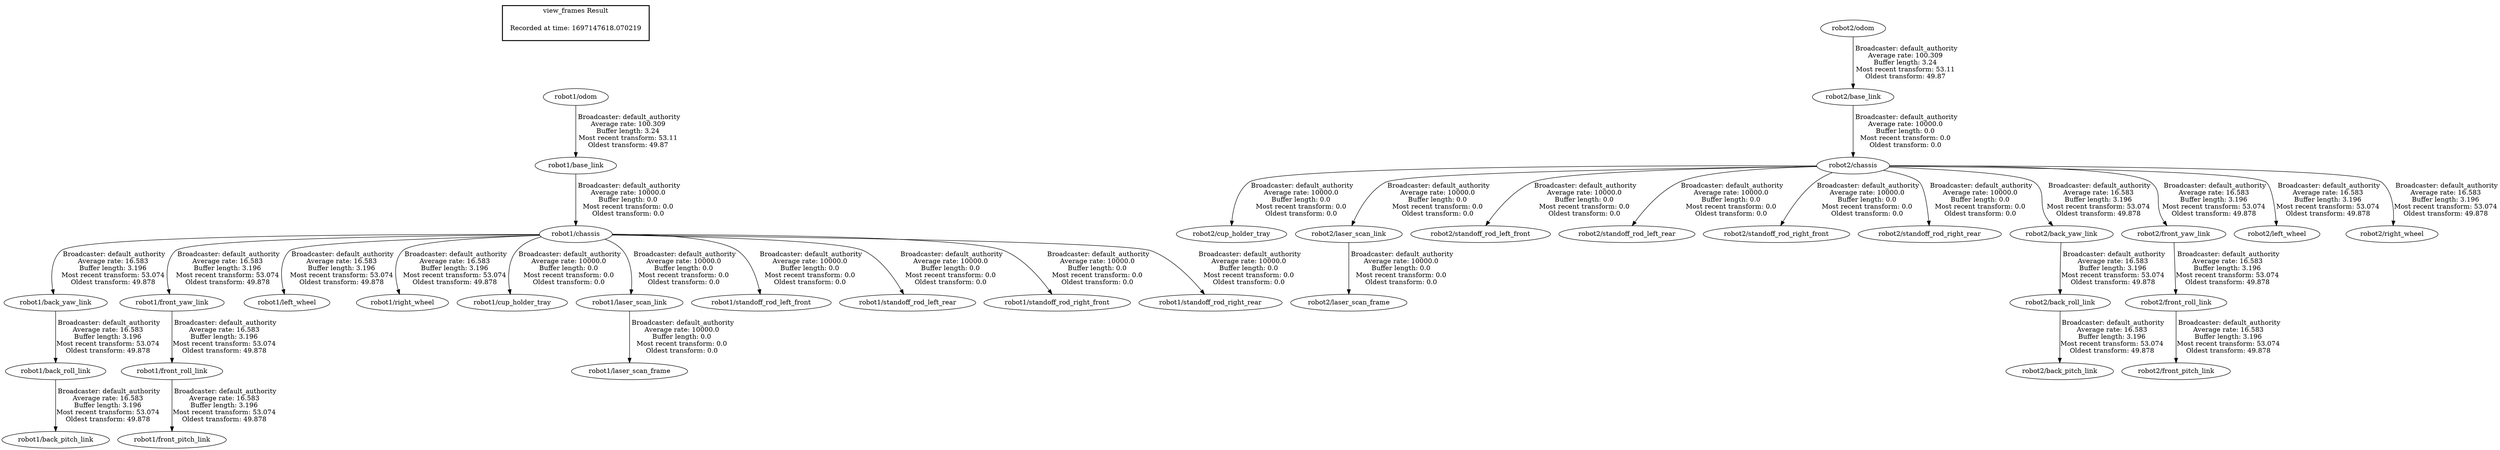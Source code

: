 digraph G {
"robot1/back_roll_link" -> "robot1/back_pitch_link"[label=" Broadcaster: default_authority\nAverage rate: 16.583\nBuffer length: 3.196\nMost recent transform: 53.074\nOldest transform: 49.878\n"];
"robot1/back_yaw_link" -> "robot1/back_roll_link"[label=" Broadcaster: default_authority\nAverage rate: 16.583\nBuffer length: 3.196\nMost recent transform: 53.074\nOldest transform: 49.878\n"];
"robot1/chassis" -> "robot1/back_yaw_link"[label=" Broadcaster: default_authority\nAverage rate: 16.583\nBuffer length: 3.196\nMost recent transform: 53.074\nOldest transform: 49.878\n"];
"robot1/base_link" -> "robot1/chassis"[label=" Broadcaster: default_authority\nAverage rate: 10000.0\nBuffer length: 0.0\nMost recent transform: 0.0\nOldest transform: 0.0\n"];
"robot1/front_roll_link" -> "robot1/front_pitch_link"[label=" Broadcaster: default_authority\nAverage rate: 16.583\nBuffer length: 3.196\nMost recent transform: 53.074\nOldest transform: 49.878\n"];
"robot1/front_yaw_link" -> "robot1/front_roll_link"[label=" Broadcaster: default_authority\nAverage rate: 16.583\nBuffer length: 3.196\nMost recent transform: 53.074\nOldest transform: 49.878\n"];
"robot1/chassis" -> "robot1/front_yaw_link"[label=" Broadcaster: default_authority\nAverage rate: 16.583\nBuffer length: 3.196\nMost recent transform: 53.074\nOldest transform: 49.878\n"];
"robot1/chassis" -> "robot1/left_wheel"[label=" Broadcaster: default_authority\nAverage rate: 16.583\nBuffer length: 3.196\nMost recent transform: 53.074\nOldest transform: 49.878\n"];
"robot1/chassis" -> "robot1/right_wheel"[label=" Broadcaster: default_authority\nAverage rate: 16.583\nBuffer length: 3.196\nMost recent transform: 53.074\nOldest transform: 49.878\n"];
"robot2/base_link" -> "robot2/chassis"[label=" Broadcaster: default_authority\nAverage rate: 10000.0\nBuffer length: 0.0\nMost recent transform: 0.0\nOldest transform: 0.0\n"];
"robot2/odom" -> "robot2/base_link"[label=" Broadcaster: default_authority\nAverage rate: 100.309\nBuffer length: 3.24\nMost recent transform: 53.11\nOldest transform: 49.87\n"];
"robot2/chassis" -> "robot2/cup_holder_tray"[label=" Broadcaster: default_authority\nAverage rate: 10000.0\nBuffer length: 0.0\nMost recent transform: 0.0\nOldest transform: 0.0\n"];
"robot2/laser_scan_link" -> "robot2/laser_scan_frame"[label=" Broadcaster: default_authority\nAverage rate: 10000.0\nBuffer length: 0.0\nMost recent transform: 0.0\nOldest transform: 0.0\n"];
"robot2/chassis" -> "robot2/laser_scan_link"[label=" Broadcaster: default_authority\nAverage rate: 10000.0\nBuffer length: 0.0\nMost recent transform: 0.0\nOldest transform: 0.0\n"];
"robot2/chassis" -> "robot2/standoff_rod_left_front"[label=" Broadcaster: default_authority\nAverage rate: 10000.0\nBuffer length: 0.0\nMost recent transform: 0.0\nOldest transform: 0.0\n"];
"robot2/chassis" -> "robot2/standoff_rod_left_rear"[label=" Broadcaster: default_authority\nAverage rate: 10000.0\nBuffer length: 0.0\nMost recent transform: 0.0\nOldest transform: 0.0\n"];
"robot2/chassis" -> "robot2/standoff_rod_right_front"[label=" Broadcaster: default_authority\nAverage rate: 10000.0\nBuffer length: 0.0\nMost recent transform: 0.0\nOldest transform: 0.0\n"];
"robot2/chassis" -> "robot2/standoff_rod_right_rear"[label=" Broadcaster: default_authority\nAverage rate: 10000.0\nBuffer length: 0.0\nMost recent transform: 0.0\nOldest transform: 0.0\n"];
"robot2/back_roll_link" -> "robot2/back_pitch_link"[label=" Broadcaster: default_authority\nAverage rate: 16.583\nBuffer length: 3.196\nMost recent transform: 53.074\nOldest transform: 49.878\n"];
"robot2/back_yaw_link" -> "robot2/back_roll_link"[label=" Broadcaster: default_authority\nAverage rate: 16.583\nBuffer length: 3.196\nMost recent transform: 53.074\nOldest transform: 49.878\n"];
"robot2/chassis" -> "robot2/back_yaw_link"[label=" Broadcaster: default_authority\nAverage rate: 16.583\nBuffer length: 3.196\nMost recent transform: 53.074\nOldest transform: 49.878\n"];
"robot2/front_roll_link" -> "robot2/front_pitch_link"[label=" Broadcaster: default_authority\nAverage rate: 16.583\nBuffer length: 3.196\nMost recent transform: 53.074\nOldest transform: 49.878\n"];
"robot2/front_yaw_link" -> "robot2/front_roll_link"[label=" Broadcaster: default_authority\nAverage rate: 16.583\nBuffer length: 3.196\nMost recent transform: 53.074\nOldest transform: 49.878\n"];
"robot2/chassis" -> "robot2/front_yaw_link"[label=" Broadcaster: default_authority\nAverage rate: 16.583\nBuffer length: 3.196\nMost recent transform: 53.074\nOldest transform: 49.878\n"];
"robot2/chassis" -> "robot2/left_wheel"[label=" Broadcaster: default_authority\nAverage rate: 16.583\nBuffer length: 3.196\nMost recent transform: 53.074\nOldest transform: 49.878\n"];
"robot2/chassis" -> "robot2/right_wheel"[label=" Broadcaster: default_authority\nAverage rate: 16.583\nBuffer length: 3.196\nMost recent transform: 53.074\nOldest transform: 49.878\n"];
"robot1/odom" -> "robot1/base_link"[label=" Broadcaster: default_authority\nAverage rate: 100.309\nBuffer length: 3.24\nMost recent transform: 53.11\nOldest transform: 49.87\n"];
"robot1/chassis" -> "robot1/cup_holder_tray"[label=" Broadcaster: default_authority\nAverage rate: 10000.0\nBuffer length: 0.0\nMost recent transform: 0.0\nOldest transform: 0.0\n"];
"robot1/laser_scan_link" -> "robot1/laser_scan_frame"[label=" Broadcaster: default_authority\nAverage rate: 10000.0\nBuffer length: 0.0\nMost recent transform: 0.0\nOldest transform: 0.0\n"];
"robot1/chassis" -> "robot1/laser_scan_link"[label=" Broadcaster: default_authority\nAverage rate: 10000.0\nBuffer length: 0.0\nMost recent transform: 0.0\nOldest transform: 0.0\n"];
"robot1/chassis" -> "robot1/standoff_rod_left_front"[label=" Broadcaster: default_authority\nAverage rate: 10000.0\nBuffer length: 0.0\nMost recent transform: 0.0\nOldest transform: 0.0\n"];
"robot1/chassis" -> "robot1/standoff_rod_left_rear"[label=" Broadcaster: default_authority\nAverage rate: 10000.0\nBuffer length: 0.0\nMost recent transform: 0.0\nOldest transform: 0.0\n"];
"robot1/chassis" -> "robot1/standoff_rod_right_front"[label=" Broadcaster: default_authority\nAverage rate: 10000.0\nBuffer length: 0.0\nMost recent transform: 0.0\nOldest transform: 0.0\n"];
"robot1/chassis" -> "robot1/standoff_rod_right_rear"[label=" Broadcaster: default_authority\nAverage rate: 10000.0\nBuffer length: 0.0\nMost recent transform: 0.0\nOldest transform: 0.0\n"];
edge [style=invis];
 subgraph cluster_legend { style=bold; color=black; label ="view_frames Result";
"Recorded at time: 1697147618.070219"[ shape=plaintext ] ;
}->"robot1/odom";
}
